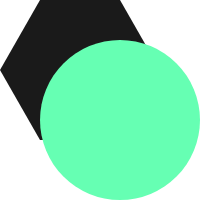<mxfile version="15.7.3" type="device"><diagram id="rWjao4s7UhvdwchOFuPn" name="Page-1"><mxGraphModel dx="1018" dy="769" grid="1" gridSize="10" guides="1" tooltips="1" connect="1" arrows="1" fold="1" page="1" pageScale="1" pageWidth="850" pageHeight="1100" math="0" shadow="0"><root><mxCell id="0"/><mxCell id="1" parent="0"/><mxCell id="5G_Y8u0SEZPSN_29bJwH-2" value="" style="shape=hexagon;perimeter=hexagonPerimeter2;whiteSpace=wrap;html=1;fixedSize=1;fillColor=#1A1A1A;strokeColor=none;" vertex="1" parent="1"><mxGeometry x="370" y="340" width="80" height="70" as="geometry"/></mxCell><mxCell id="5G_Y8u0SEZPSN_29bJwH-1" value="" style="ellipse;whiteSpace=wrap;html=1;aspect=fixed;fillColor=#66FFB3;strokeColor=none;" vertex="1" parent="1"><mxGeometry x="390" y="360" width="80" height="80" as="geometry"/></mxCell></root></mxGraphModel></diagram></mxfile>